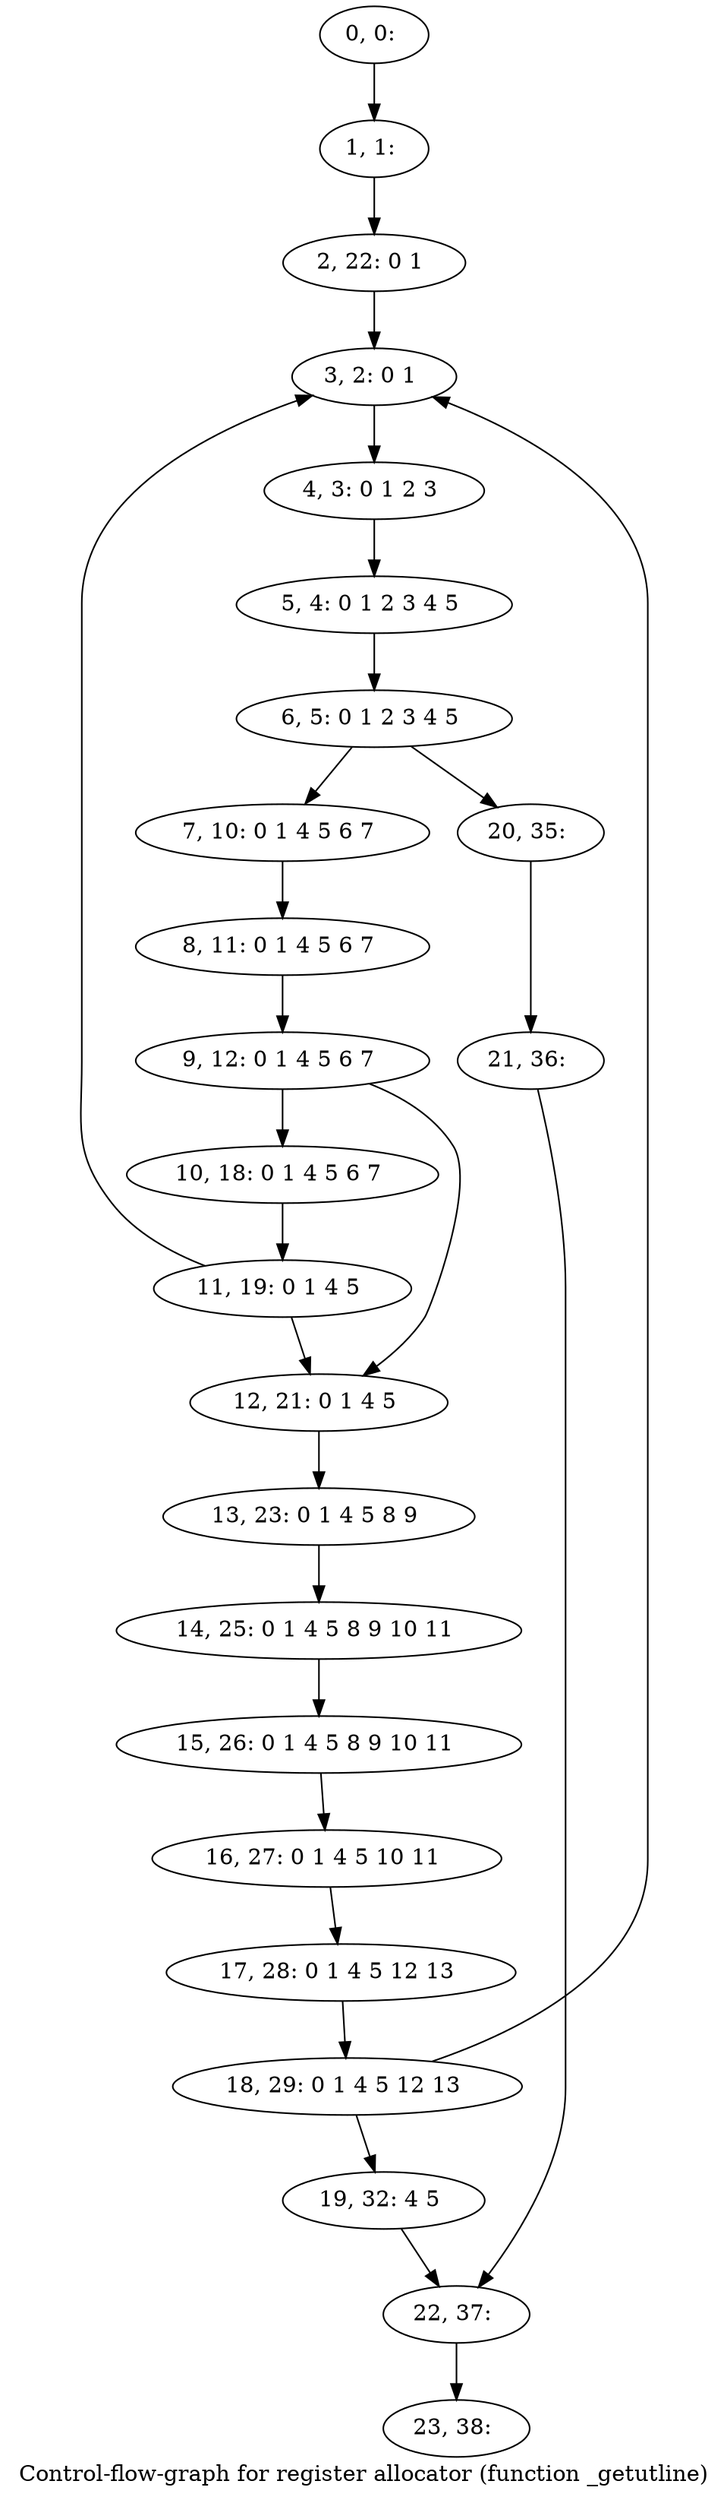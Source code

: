 digraph G {
graph [label="Control-flow-graph for register allocator (function _getutline)"]
0[label="0, 0: "];
1[label="1, 1: "];
2[label="2, 22: 0 1 "];
3[label="3, 2: 0 1 "];
4[label="4, 3: 0 1 2 3 "];
5[label="5, 4: 0 1 2 3 4 5 "];
6[label="6, 5: 0 1 2 3 4 5 "];
7[label="7, 10: 0 1 4 5 6 7 "];
8[label="8, 11: 0 1 4 5 6 7 "];
9[label="9, 12: 0 1 4 5 6 7 "];
10[label="10, 18: 0 1 4 5 6 7 "];
11[label="11, 19: 0 1 4 5 "];
12[label="12, 21: 0 1 4 5 "];
13[label="13, 23: 0 1 4 5 8 9 "];
14[label="14, 25: 0 1 4 5 8 9 10 11 "];
15[label="15, 26: 0 1 4 5 8 9 10 11 "];
16[label="16, 27: 0 1 4 5 10 11 "];
17[label="17, 28: 0 1 4 5 12 13 "];
18[label="18, 29: 0 1 4 5 12 13 "];
19[label="19, 32: 4 5 "];
20[label="20, 35: "];
21[label="21, 36: "];
22[label="22, 37: "];
23[label="23, 38: "];
0->1 ;
1->2 ;
2->3 ;
3->4 ;
4->5 ;
5->6 ;
6->7 ;
6->20 ;
7->8 ;
8->9 ;
9->10 ;
9->12 ;
10->11 ;
11->12 ;
11->3 ;
12->13 ;
13->14 ;
14->15 ;
15->16 ;
16->17 ;
17->18 ;
18->19 ;
18->3 ;
19->22 ;
20->21 ;
21->22 ;
22->23 ;
}
